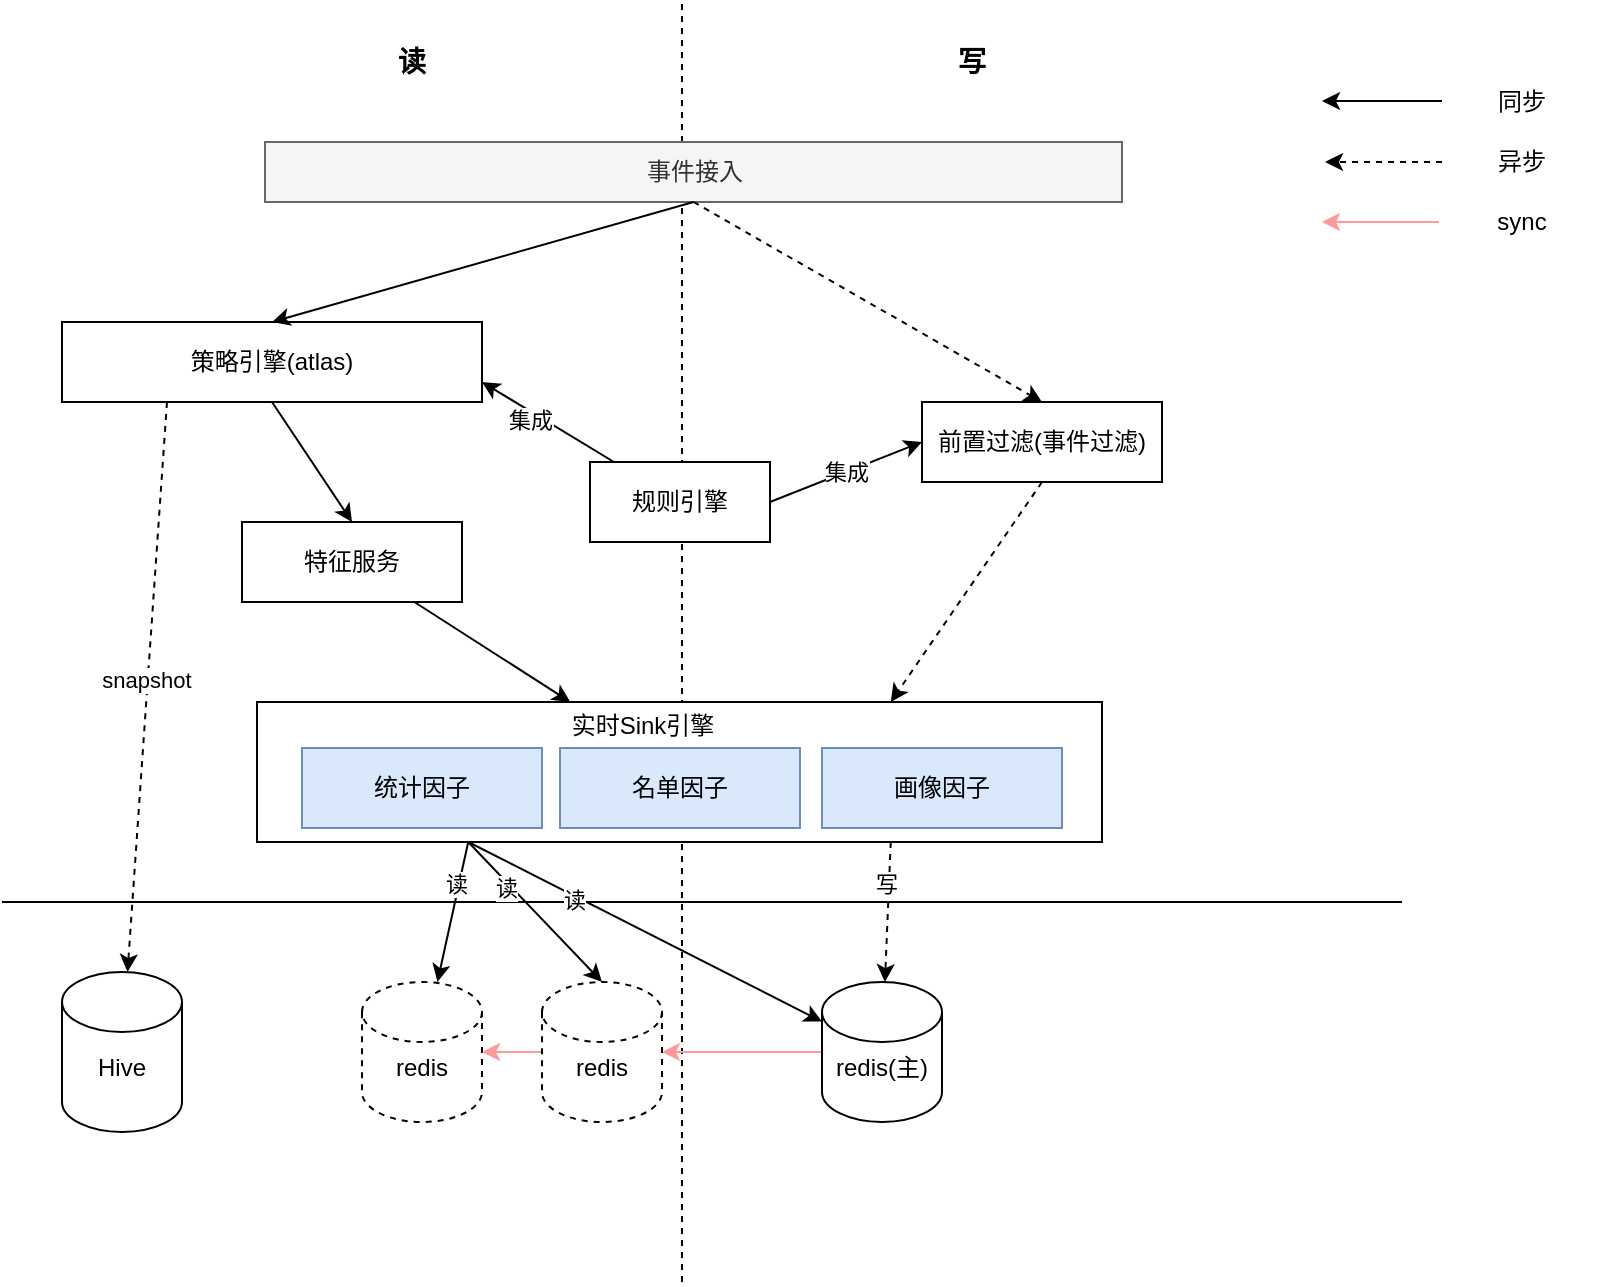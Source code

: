 <mxfile version="15.6.8" type="github">
  <diagram id="a2OO5_XoCAEclmJaOGbQ" name="Page-1">
    <mxGraphModel dx="1255" dy="811" grid="1" gridSize="10" guides="1" tooltips="1" connect="1" arrows="1" fold="1" page="1" pageScale="1" pageWidth="827" pageHeight="1169" math="0" shadow="0">
      <root>
        <mxCell id="0" />
        <mxCell id="1" parent="0" />
        <mxCell id="f_jPBdqohyxs24n2NIzw-2" value="" style="endArrow=none;html=1;dashed=1;" parent="1" edge="1">
          <mxGeometry width="50" height="50" relative="1" as="geometry">
            <mxPoint x="370" y="720" as="sourcePoint" />
            <mxPoint x="370" y="80" as="targetPoint" />
          </mxGeometry>
        </mxCell>
        <mxCell id="f_jPBdqohyxs24n2NIzw-3" value="&lt;b&gt;&lt;font style=&quot;font-size: 14px&quot;&gt;读&lt;/font&gt;&lt;/b&gt;" style="text;html=1;strokeColor=none;fillColor=none;align=center;verticalAlign=middle;whiteSpace=wrap;rounded=0;" parent="1" vertex="1">
          <mxGeometry x="190" y="100" width="90" height="20" as="geometry" />
        </mxCell>
        <mxCell id="f_jPBdqohyxs24n2NIzw-4" value="&lt;b&gt;&lt;font style=&quot;font-size: 14px&quot;&gt;写&lt;/font&gt;&lt;/b&gt;" style="text;html=1;strokeColor=none;fillColor=none;align=center;verticalAlign=middle;whiteSpace=wrap;rounded=0;" parent="1" vertex="1">
          <mxGeometry x="470" y="100" width="90" height="20" as="geometry" />
        </mxCell>
        <mxCell id="f_jPBdqohyxs24n2NIzw-9" style="rounded=0;orthogonalLoop=1;jettySize=auto;html=1;exitX=0.5;exitY=1;exitDx=0;exitDy=0;entryX=0.5;entryY=0;entryDx=0;entryDy=0;" parent="1" source="f_jPBdqohyxs24n2NIzw-5" target="f_jPBdqohyxs24n2NIzw-7" edge="1">
          <mxGeometry relative="1" as="geometry" />
        </mxCell>
        <mxCell id="0CUJRHTORJeKaPp0CX7Q-3" style="rounded=0;orthogonalLoop=1;jettySize=auto;html=1;exitX=0.25;exitY=1;exitDx=0;exitDy=0;dashed=1;" parent="1" source="f_jPBdqohyxs24n2NIzw-5" target="0CUJRHTORJeKaPp0CX7Q-1" edge="1">
          <mxGeometry relative="1" as="geometry" />
        </mxCell>
        <mxCell id="0CUJRHTORJeKaPp0CX7Q-4" value="snapshot" style="edgeLabel;html=1;align=center;verticalAlign=middle;resizable=0;points=[];" parent="0CUJRHTORJeKaPp0CX7Q-3" vertex="1" connectable="0">
          <mxGeometry x="-0.024" y="-1" relative="1" as="geometry">
            <mxPoint as="offset" />
          </mxGeometry>
        </mxCell>
        <mxCell id="f_jPBdqohyxs24n2NIzw-5" value="策略引擎(atlas)" style="rounded=0;whiteSpace=wrap;html=1;" parent="1" vertex="1">
          <mxGeometry x="60" y="240" width="210" height="40" as="geometry" />
        </mxCell>
        <mxCell id="f_jPBdqohyxs24n2NIzw-10" style="rounded=0;orthogonalLoop=1;jettySize=auto;html=1;entryX=1;entryY=0.75;entryDx=0;entryDy=0;" parent="1" source="f_jPBdqohyxs24n2NIzw-6" target="f_jPBdqohyxs24n2NIzw-5" edge="1">
          <mxGeometry relative="1" as="geometry" />
        </mxCell>
        <mxCell id="f_jPBdqohyxs24n2NIzw-39" value="集成" style="edgeLabel;html=1;align=center;verticalAlign=middle;resizable=0;points=[];" parent="f_jPBdqohyxs24n2NIzw-10" vertex="1" connectable="0">
          <mxGeometry x="0.235" y="4" relative="1" as="geometry">
            <mxPoint as="offset" />
          </mxGeometry>
        </mxCell>
        <mxCell id="f_jPBdqohyxs24n2NIzw-6" value="规则引擎" style="rounded=0;whiteSpace=wrap;html=1;" parent="1" vertex="1">
          <mxGeometry x="324" y="310" width="90" height="40" as="geometry" />
        </mxCell>
        <mxCell id="f_jPBdqohyxs24n2NIzw-13" value="" style="rounded=0;orthogonalLoop=1;jettySize=auto;html=1;" parent="1" source="f_jPBdqohyxs24n2NIzw-7" target="f_jPBdqohyxs24n2NIzw-12" edge="1">
          <mxGeometry relative="1" as="geometry" />
        </mxCell>
        <mxCell id="f_jPBdqohyxs24n2NIzw-7" value="特征服务" style="rounded=0;whiteSpace=wrap;html=1;" parent="1" vertex="1">
          <mxGeometry x="150" y="340" width="110" height="40" as="geometry" />
        </mxCell>
        <mxCell id="f_jPBdqohyxs24n2NIzw-12" value="" style="whiteSpace=wrap;html=1;rounded=0;" parent="1" vertex="1">
          <mxGeometry x="157.5" y="430" width="422.5" height="70" as="geometry" />
        </mxCell>
        <mxCell id="f_jPBdqohyxs24n2NIzw-14" value="" style="endArrow=none;html=1;" parent="1" edge="1">
          <mxGeometry width="50" height="50" relative="1" as="geometry">
            <mxPoint x="30" y="530" as="sourcePoint" />
            <mxPoint x="730" y="530" as="targetPoint" />
          </mxGeometry>
        </mxCell>
        <mxCell id="f_jPBdqohyxs24n2NIzw-57" value="" style="edgeStyle=none;rounded=0;orthogonalLoop=1;jettySize=auto;html=1;strokeColor=#FF9999;" parent="1" source="f_jPBdqohyxs24n2NIzw-15" target="f_jPBdqohyxs24n2NIzw-41" edge="1">
          <mxGeometry relative="1" as="geometry" />
        </mxCell>
        <mxCell id="f_jPBdqohyxs24n2NIzw-15" value="&lt;br&gt;redis(主)" style="shape=cylinder2;whiteSpace=wrap;html=1;boundedLbl=1;backgroundOutline=1;size=15;" parent="1" vertex="1">
          <mxGeometry x="440" y="570" width="60" height="70" as="geometry" />
        </mxCell>
        <mxCell id="f_jPBdqohyxs24n2NIzw-19" value="" style="endArrow=classic;html=1;exitX=0.25;exitY=1;exitDx=0;exitDy=0;" parent="1" target="f_jPBdqohyxs24n2NIzw-15" edge="1" source="f_jPBdqohyxs24n2NIzw-12">
          <mxGeometry width="50" height="50" relative="1" as="geometry">
            <mxPoint x="260" y="480" as="sourcePoint" />
            <mxPoint x="180" y="620" as="targetPoint" />
          </mxGeometry>
        </mxCell>
        <mxCell id="f_jPBdqohyxs24n2NIzw-21" value="读" style="edgeLabel;html=1;align=center;verticalAlign=middle;resizable=0;points=[];" parent="f_jPBdqohyxs24n2NIzw-19" vertex="1" connectable="0">
          <mxGeometry x="-0.399" y="-2" relative="1" as="geometry">
            <mxPoint as="offset" />
          </mxGeometry>
        </mxCell>
        <mxCell id="f_jPBdqohyxs24n2NIzw-23" value="" style="endArrow=classic;html=1;exitX=0.75;exitY=1;exitDx=0;exitDy=0;dashed=1;" parent="1" source="f_jPBdqohyxs24n2NIzw-12" target="f_jPBdqohyxs24n2NIzw-15" edge="1">
          <mxGeometry width="50" height="50" relative="1" as="geometry">
            <mxPoint x="525" y="470" as="sourcePoint" />
            <mxPoint x="262.967" y="570" as="targetPoint" />
          </mxGeometry>
        </mxCell>
        <mxCell id="f_jPBdqohyxs24n2NIzw-24" value="写" style="edgeLabel;html=1;align=center;verticalAlign=middle;resizable=0;points=[];" parent="f_jPBdqohyxs24n2NIzw-23" vertex="1" connectable="0">
          <mxGeometry x="-0.399" y="-2" relative="1" as="geometry">
            <mxPoint as="offset" />
          </mxGeometry>
        </mxCell>
        <mxCell id="f_jPBdqohyxs24n2NIzw-25" value="事件接入" style="rounded=0;whiteSpace=wrap;html=1;fillColor=#f5f5f5;strokeColor=#666666;fontColor=#333333;" parent="1" vertex="1">
          <mxGeometry x="161.5" y="150" width="428.5" height="30" as="geometry" />
        </mxCell>
        <mxCell id="f_jPBdqohyxs24n2NIzw-27" value="前置过滤(事件过滤)" style="rounded=0;whiteSpace=wrap;html=1;" parent="1" vertex="1">
          <mxGeometry x="490" y="280" width="120" height="40" as="geometry" />
        </mxCell>
        <mxCell id="f_jPBdqohyxs24n2NIzw-28" value="" style="endArrow=classic;html=1;exitX=0.5;exitY=1;exitDx=0;exitDy=0;entryX=0.5;entryY=0;entryDx=0;entryDy=0;dashed=1;" parent="1" source="f_jPBdqohyxs24n2NIzw-25" target="f_jPBdqohyxs24n2NIzw-27" edge="1">
          <mxGeometry width="50" height="50" relative="1" as="geometry">
            <mxPoint x="535" y="480" as="sourcePoint" />
            <mxPoint x="314.5" y="590.03" as="targetPoint" />
          </mxGeometry>
        </mxCell>
        <mxCell id="f_jPBdqohyxs24n2NIzw-30" value="" style="endArrow=classic;html=1;exitX=0.5;exitY=1;exitDx=0;exitDy=0;entryX=0.75;entryY=0;entryDx=0;entryDy=0;dashed=1;" parent="1" source="f_jPBdqohyxs24n2NIzw-27" target="f_jPBdqohyxs24n2NIzw-12" edge="1">
          <mxGeometry width="50" height="50" relative="1" as="geometry">
            <mxPoint x="650" y="290" as="sourcePoint" />
            <mxPoint x="518.025" y="430" as="targetPoint" />
          </mxGeometry>
        </mxCell>
        <mxCell id="f_jPBdqohyxs24n2NIzw-31" value="集成" style="endArrow=classic;html=1;exitX=1;exitY=0.5;exitDx=0;exitDy=0;entryX=0;entryY=0.5;entryDx=0;entryDy=0;" parent="1" source="f_jPBdqohyxs24n2NIzw-6" target="f_jPBdqohyxs24n2NIzw-27" edge="1">
          <mxGeometry width="50" height="50" relative="1" as="geometry">
            <mxPoint x="536.5" y="390" as="sourcePoint" />
            <mxPoint x="528.025" y="440" as="targetPoint" />
          </mxGeometry>
        </mxCell>
        <mxCell id="f_jPBdqohyxs24n2NIzw-33" value="" style="endArrow=classic;html=1;exitX=0.5;exitY=1;exitDx=0;exitDy=0;entryX=0.5;entryY=0;entryDx=0;entryDy=0;" parent="1" source="f_jPBdqohyxs24n2NIzw-25" target="f_jPBdqohyxs24n2NIzw-5" edge="1">
          <mxGeometry width="50" height="50" relative="1" as="geometry">
            <mxPoint x="385.75" y="190" as="sourcePoint" />
            <mxPoint x="536.5" y="350" as="targetPoint" />
          </mxGeometry>
        </mxCell>
        <mxCell id="f_jPBdqohyxs24n2NIzw-40" value="&lt;br&gt;redis" style="shape=cylinder2;whiteSpace=wrap;html=1;boundedLbl=1;backgroundOutline=1;size=15;dashed=1;" parent="1" vertex="1">
          <mxGeometry x="210" y="570" width="60" height="70" as="geometry" />
        </mxCell>
        <mxCell id="f_jPBdqohyxs24n2NIzw-58" value="" style="edgeStyle=none;rounded=0;orthogonalLoop=1;jettySize=auto;html=1;strokeColor=#FF9999;" parent="1" source="f_jPBdqohyxs24n2NIzw-41" target="f_jPBdqohyxs24n2NIzw-40" edge="1">
          <mxGeometry relative="1" as="geometry" />
        </mxCell>
        <mxCell id="f_jPBdqohyxs24n2NIzw-41" value="&lt;br&gt;redis" style="shape=cylinder2;whiteSpace=wrap;html=1;boundedLbl=1;backgroundOutline=1;size=15;dashed=1;" parent="1" vertex="1">
          <mxGeometry x="300" y="570" width="60" height="70" as="geometry" />
        </mxCell>
        <mxCell id="f_jPBdqohyxs24n2NIzw-47" value="" style="endArrow=classic;html=1;exitX=0.25;exitY=1;exitDx=0;exitDy=0;" parent="1" source="f_jPBdqohyxs24n2NIzw-12" target="f_jPBdqohyxs24n2NIzw-40" edge="1">
          <mxGeometry width="50" height="50" relative="1" as="geometry">
            <mxPoint x="223.75" y="490" as="sourcePoint" />
            <mxPoint x="235.45" y="580" as="targetPoint" />
          </mxGeometry>
        </mxCell>
        <mxCell id="f_jPBdqohyxs24n2NIzw-48" value="读" style="edgeLabel;html=1;align=center;verticalAlign=middle;resizable=0;points=[];" parent="f_jPBdqohyxs24n2NIzw-47" vertex="1" connectable="0">
          <mxGeometry x="-0.399" y="-2" relative="1" as="geometry">
            <mxPoint as="offset" />
          </mxGeometry>
        </mxCell>
        <mxCell id="f_jPBdqohyxs24n2NIzw-49" value="" style="endArrow=classic;html=1;exitX=0.25;exitY=1;exitDx=0;exitDy=0;entryX=0.5;entryY=0;entryDx=0;entryDy=0;entryPerimeter=0;" parent="1" source="f_jPBdqohyxs24n2NIzw-12" target="f_jPBdqohyxs24n2NIzw-41" edge="1">
          <mxGeometry width="50" height="50" relative="1" as="geometry">
            <mxPoint x="223.75" y="490" as="sourcePoint" />
            <mxPoint x="340" y="589.359" as="targetPoint" />
          </mxGeometry>
        </mxCell>
        <mxCell id="f_jPBdqohyxs24n2NIzw-50" value="读" style="edgeLabel;html=1;align=center;verticalAlign=middle;resizable=0;points=[];" parent="f_jPBdqohyxs24n2NIzw-49" vertex="1" connectable="0">
          <mxGeometry x="-0.399" y="-2" relative="1" as="geometry">
            <mxPoint as="offset" />
          </mxGeometry>
        </mxCell>
        <mxCell id="f_jPBdqohyxs24n2NIzw-52" value="" style="group" parent="1" vertex="1" connectable="0">
          <mxGeometry x="690" y="120" width="145.75" height="50" as="geometry" />
        </mxCell>
        <mxCell id="f_jPBdqohyxs24n2NIzw-51" value="" style="group" parent="f_jPBdqohyxs24n2NIzw-52" vertex="1" connectable="0">
          <mxGeometry width="145.75" height="50" as="geometry" />
        </mxCell>
        <mxCell id="f_jPBdqohyxs24n2NIzw-38" value="" style="group;container=1;" parent="f_jPBdqohyxs24n2NIzw-51" vertex="1" connectable="0">
          <mxGeometry width="145.75" height="50" as="geometry">
            <mxRectangle x="690" y="120" width="50" height="40" as="alternateBounds" />
          </mxGeometry>
        </mxCell>
        <mxCell id="f_jPBdqohyxs24n2NIzw-35" value="" style="endArrow=classic;html=1;entryX=0.5;entryY=0;entryDx=0;entryDy=0;dashed=1;" parent="f_jPBdqohyxs24n2NIzw-38" edge="1">
          <mxGeometry width="50" height="50" relative="1" as="geometry">
            <mxPoint x="60" y="40" as="sourcePoint" />
            <mxPoint x="1.5" y="40" as="targetPoint" />
          </mxGeometry>
        </mxCell>
        <mxCell id="f_jPBdqohyxs24n2NIzw-36" value="同步" style="text;html=1;strokeColor=none;fillColor=none;align=center;verticalAlign=middle;whiteSpace=wrap;rounded=0;" parent="f_jPBdqohyxs24n2NIzw-38" vertex="1">
          <mxGeometry x="80" width="40" height="20" as="geometry" />
        </mxCell>
        <mxCell id="f_jPBdqohyxs24n2NIzw-37" value="异步" style="text;html=1;strokeColor=none;fillColor=none;align=center;verticalAlign=middle;whiteSpace=wrap;rounded=0;" parent="f_jPBdqohyxs24n2NIzw-38" vertex="1">
          <mxGeometry x="80" y="30" width="40" height="20" as="geometry" />
        </mxCell>
        <mxCell id="f_jPBdqohyxs24n2NIzw-34" value="" style="endArrow=classic;html=1;entryX=0.5;entryY=0;entryDx=0;entryDy=0;" parent="f_jPBdqohyxs24n2NIzw-38" edge="1">
          <mxGeometry width="50" height="50" relative="1" as="geometry">
            <mxPoint x="60" y="9.5" as="sourcePoint" />
            <mxPoint y="9.5" as="targetPoint" />
          </mxGeometry>
        </mxCell>
        <mxCell id="f_jPBdqohyxs24n2NIzw-53" value="" style="endArrow=classic;html=1;entryX=0.5;entryY=0;entryDx=0;entryDy=0;strokeColor=#FF9999;" parent="1" edge="1">
          <mxGeometry width="50" height="50" relative="1" as="geometry">
            <mxPoint x="748.5" y="190" as="sourcePoint" />
            <mxPoint x="690" y="190" as="targetPoint" />
          </mxGeometry>
        </mxCell>
        <mxCell id="f_jPBdqohyxs24n2NIzw-54" value="sync" style="text;html=1;strokeColor=none;fillColor=none;align=center;verticalAlign=middle;whiteSpace=wrap;rounded=0;" parent="1" vertex="1">
          <mxGeometry x="770" y="180" width="40" height="20" as="geometry" />
        </mxCell>
        <mxCell id="0CUJRHTORJeKaPp0CX7Q-1" value="&lt;br&gt;Hive" style="shape=cylinder2;whiteSpace=wrap;html=1;boundedLbl=1;backgroundOutline=1;size=15;" parent="1" vertex="1">
          <mxGeometry x="60" y="565" width="60" height="80" as="geometry" />
        </mxCell>
        <mxCell id="zqsz4dJcpDNsx6lgX9zS-1" value="统计因子" style="rounded=0;whiteSpace=wrap;html=1;fillColor=#dae8fc;strokeColor=#6c8ebf;" vertex="1" parent="1">
          <mxGeometry x="180" y="453" width="120" height="40" as="geometry" />
        </mxCell>
        <mxCell id="zqsz4dJcpDNsx6lgX9zS-2" value="名单因子" style="rounded=0;whiteSpace=wrap;html=1;fillColor=#dae8fc;strokeColor=#6c8ebf;" vertex="1" parent="1">
          <mxGeometry x="309" y="453" width="120" height="40" as="geometry" />
        </mxCell>
        <mxCell id="zqsz4dJcpDNsx6lgX9zS-3" value="画像因子" style="rounded=0;whiteSpace=wrap;html=1;fillColor=#dae8fc;strokeColor=#6c8ebf;" vertex="1" parent="1">
          <mxGeometry x="440" y="453" width="120" height="40" as="geometry" />
        </mxCell>
        <mxCell id="zqsz4dJcpDNsx6lgX9zS-4" value="实时Sink引擎" style="text;html=1;strokeColor=none;fillColor=none;align=center;verticalAlign=middle;whiteSpace=wrap;rounded=0;" vertex="1" parent="1">
          <mxGeometry x="280" y="427" width="141" height="30" as="geometry" />
        </mxCell>
      </root>
    </mxGraphModel>
  </diagram>
</mxfile>
